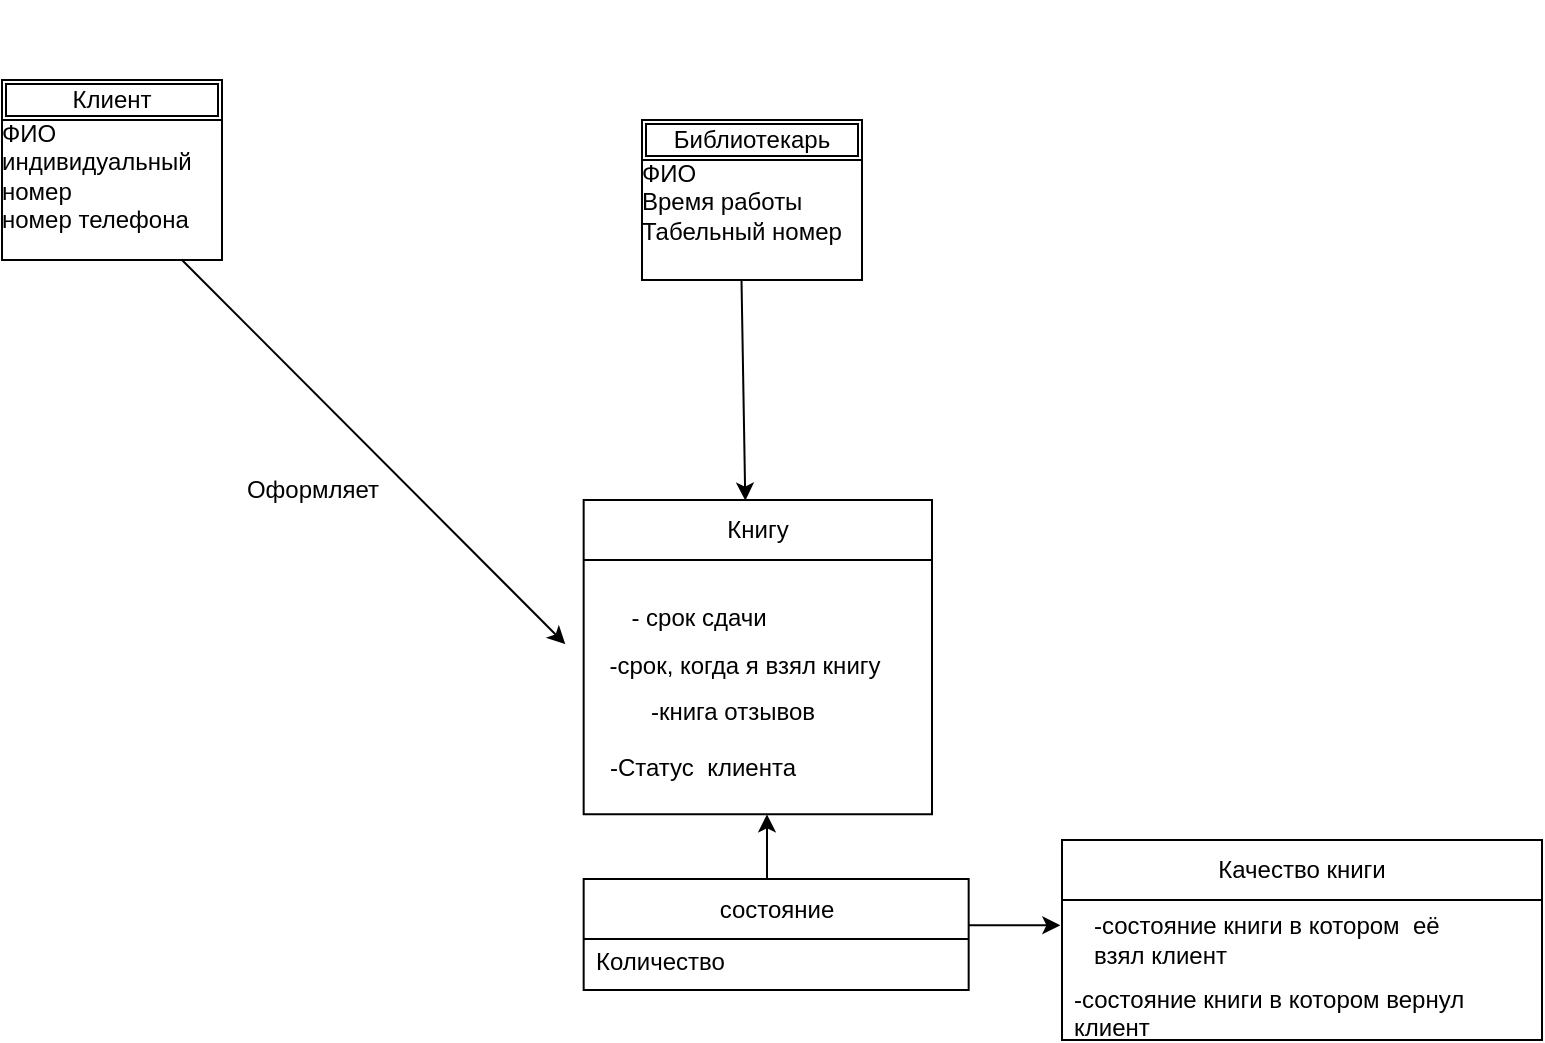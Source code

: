 <mxfile version="21.7.5" type="device">
  <diagram name="Страница — 1" id="1IsDaDmVfDHvlktngZlZ">
    <mxGraphModel dx="1969" dy="2098" grid="1" gridSize="10" guides="1" tooltips="1" connect="1" arrows="1" fold="1" page="1" pageScale="1" pageWidth="827" pageHeight="1169" math="0" shadow="0">
      <root>
        <mxCell id="0" />
        <mxCell id="1" parent="0" />
        <mxCell id="GGaO0zNDCGZiIxnmuJHY-79" value="" style="group" vertex="1" connectable="0" parent="1">
          <mxGeometry y="-10" width="770" height="520" as="geometry" />
        </mxCell>
        <mxCell id="GGaO0zNDCGZiIxnmuJHY-58" value="" style="endArrow=classic;html=1;rounded=0;entryX=0.464;entryY=0.002;entryDx=0;entryDy=0;entryPerimeter=0;" edge="1" parent="GGaO0zNDCGZiIxnmuJHY-79" target="GGaO0zNDCGZiIxnmuJHY-21">
          <mxGeometry width="50" height="50" relative="1" as="geometry">
            <mxPoint x="369.58" y="130" as="sourcePoint" />
            <mxPoint x="370" y="250" as="targetPoint" />
          </mxGeometry>
        </mxCell>
        <mxCell id="GGaO0zNDCGZiIxnmuJHY-70" value="" style="group" vertex="1" connectable="0" parent="GGaO0zNDCGZiIxnmuJHY-79">
          <mxGeometry x="315" width="115" height="140" as="geometry" />
        </mxCell>
        <mxCell id="GGaO0zNDCGZiIxnmuJHY-72" value="" style="group" vertex="1" connectable="0" parent="GGaO0zNDCGZiIxnmuJHY-70">
          <mxGeometry x="5" y="60" width="110" height="80" as="geometry" />
        </mxCell>
        <mxCell id="GGaO0zNDCGZiIxnmuJHY-62" value="ФИО&lt;br&gt;Время работы&lt;br&gt;Табельный номер&lt;br&gt;" style="verticalAlign=top;align=left;overflow=fill;fontSize=12;fontFamily=Helvetica;html=1;whiteSpace=wrap;" vertex="1" parent="GGaO0zNDCGZiIxnmuJHY-72">
          <mxGeometry y="20" width="110" height="60" as="geometry" />
        </mxCell>
        <mxCell id="GGaO0zNDCGZiIxnmuJHY-67" value="Библиотекарь" style="shape=ext;double=1;rounded=0;whiteSpace=wrap;html=1;" vertex="1" parent="GGaO0zNDCGZiIxnmuJHY-72">
          <mxGeometry width="110" height="20" as="geometry" />
        </mxCell>
        <mxCell id="GGaO0zNDCGZiIxnmuJHY-73" value="" style="group" vertex="1" connectable="0" parent="GGaO0zNDCGZiIxnmuJHY-79">
          <mxGeometry y="40" width="110" height="90" as="geometry" />
        </mxCell>
        <mxCell id="GGaO0zNDCGZiIxnmuJHY-63" value="ФИО&lt;br&gt;индивидуальный номер&lt;br&gt;номер телефона&lt;br&gt;" style="verticalAlign=top;align=left;overflow=fill;fontSize=12;fontFamily=Helvetica;html=1;whiteSpace=wrap;" vertex="1" parent="GGaO0zNDCGZiIxnmuJHY-73">
          <mxGeometry y="20" width="110" height="70" as="geometry" />
        </mxCell>
        <mxCell id="GGaO0zNDCGZiIxnmuJHY-65" value="Клиент" style="shape=ext;double=1;rounded=0;whiteSpace=wrap;html=1;" vertex="1" parent="GGaO0zNDCGZiIxnmuJHY-73">
          <mxGeometry width="110" height="20" as="geometry" />
        </mxCell>
        <mxCell id="GGaO0zNDCGZiIxnmuJHY-8" value="Оформляет" style="text;html=1;align=center;verticalAlign=middle;resizable=0;points=[];autosize=1;strokeColor=none;fillColor=none;container=0;rotation=0;" vertex="1" parent="GGaO0zNDCGZiIxnmuJHY-79">
          <mxGeometry x="110.0" y="230.003" width="90" height="30" as="geometry" />
        </mxCell>
        <mxCell id="GGaO0zNDCGZiIxnmuJHY-38" value="Качество книги" style="swimlane;fontStyle=0;childLayout=stackLayout;horizontal=1;startSize=30;horizontalStack=0;resizeParent=1;resizeParentMax=0;resizeLast=0;collapsible=1;marginBottom=0;whiteSpace=wrap;html=1;container=0;" vertex="1" parent="GGaO0zNDCGZiIxnmuJHY-79">
          <mxGeometry x="530" y="420" width="240" height="100" as="geometry" />
        </mxCell>
        <mxCell id="GGaO0zNDCGZiIxnmuJHY-46" value="" style="group" vertex="1" connectable="0" parent="GGaO0zNDCGZiIxnmuJHY-38">
          <mxGeometry y="30" width="240" height="70" as="geometry" />
        </mxCell>
        <mxCell id="GGaO0zNDCGZiIxnmuJHY-40" value="-состояние книги в котором вернул клиент" style="text;strokeColor=none;fillColor=none;align=left;verticalAlign=middle;spacingLeft=4;spacingRight=4;overflow=hidden;points=[[0,0.5],[1,0.5]];portConstraint=eastwest;rotatable=0;whiteSpace=wrap;html=1;container=0;" vertex="1" parent="GGaO0zNDCGZiIxnmuJHY-46">
          <mxGeometry y="40" width="210" height="30" as="geometry" />
        </mxCell>
        <mxCell id="GGaO0zNDCGZiIxnmuJHY-45" value="-состояние книги в котором&amp;nbsp; её взял клиент" style="text;strokeColor=none;fillColor=none;align=left;verticalAlign=middle;spacingLeft=4;spacingRight=4;overflow=hidden;points=[[0,0.5],[1,0.5]];portConstraint=eastwest;rotatable=0;whiteSpace=wrap;html=1;container=0;" vertex="1" parent="GGaO0zNDCGZiIxnmuJHY-46">
          <mxGeometry x="10" width="190" height="40" as="geometry" />
        </mxCell>
        <mxCell id="GGaO0zNDCGZiIxnmuJHY-6" value="" style="endArrow=classic;html=1;rounded=0;" edge="1" parent="GGaO0zNDCGZiIxnmuJHY-79">
          <mxGeometry width="50" height="50" relative="1" as="geometry">
            <mxPoint x="90" y="130" as="sourcePoint" />
            <mxPoint x="281.667" y="322.113" as="targetPoint" />
          </mxGeometry>
        </mxCell>
        <mxCell id="GGaO0zNDCGZiIxnmuJHY-21" value="Книгу" style="swimlane;fontStyle=0;childLayout=stackLayout;horizontal=1;startSize=30;horizontalStack=0;resizeParent=1;resizeParentMax=0;resizeLast=0;collapsible=1;marginBottom=0;whiteSpace=wrap;html=1;container=0;" vertex="1" parent="GGaO0zNDCGZiIxnmuJHY-79">
          <mxGeometry x="290.833" y="250" width="174.167" height="157.17" as="geometry" />
        </mxCell>
        <mxCell id="GGaO0zNDCGZiIxnmuJHY-24" value="-срок, когда я взял книгу" style="text;html=1;align=center;verticalAlign=middle;resizable=0;points=[];autosize=1;strokeColor=none;fillColor=none;container=0;" vertex="1" parent="GGaO0zNDCGZiIxnmuJHY-79">
          <mxGeometry x="290.833" y="318.207" width="160" height="30" as="geometry" />
        </mxCell>
        <mxCell id="GGaO0zNDCGZiIxnmuJHY-25" value="-книга отзывов" style="text;html=1;strokeColor=none;fillColor=none;align=center;verticalAlign=middle;whiteSpace=wrap;rounded=0;container=0;" vertex="1" parent="GGaO0zNDCGZiIxnmuJHY-79">
          <mxGeometry x="299" y="342.453" width="132.917" height="27.736" as="geometry" />
        </mxCell>
        <mxCell id="GGaO0zNDCGZiIxnmuJHY-26" value="-Статус&amp;nbsp; клиента" style="text;html=1;strokeColor=none;fillColor=none;align=center;verticalAlign=middle;whiteSpace=wrap;rounded=0;container=0;" vertex="1" parent="GGaO0zNDCGZiIxnmuJHY-79">
          <mxGeometry x="300" y="370.189" width="100.833" height="27.736" as="geometry" />
        </mxCell>
        <mxCell id="GGaO0zNDCGZiIxnmuJHY-27" value="&amp;nbsp; &amp;nbsp; &amp;nbsp; &amp;nbsp; &amp;nbsp;- срок сдачи" style="text;html=1;align=center;verticalAlign=middle;resizable=0;points=[];autosize=1;strokeColor=none;fillColor=none;container=0;" vertex="1" parent="GGaO0zNDCGZiIxnmuJHY-79">
          <mxGeometry x="273.333" y="294.377" width="120" height="30" as="geometry" />
        </mxCell>
        <mxCell id="GGaO0zNDCGZiIxnmuJHY-30" value="" style="endArrow=classic;html=1;rounded=0;" edge="1" parent="GGaO0zNDCGZiIxnmuJHY-79">
          <mxGeometry width="50" height="50" relative="1" as="geometry">
            <mxPoint x="382.5" y="444.151" as="sourcePoint" />
            <mxPoint x="382.5" y="407.17" as="targetPoint" />
          </mxGeometry>
        </mxCell>
        <mxCell id="GGaO0zNDCGZiIxnmuJHY-31" value="состояние" style="swimlane;fontStyle=0;childLayout=stackLayout;horizontal=1;startSize=30;horizontalStack=0;resizeParent=1;resizeParentMax=0;resizeLast=0;collapsible=1;marginBottom=0;whiteSpace=wrap;html=1;container=0;" vertex="1" parent="GGaO0zNDCGZiIxnmuJHY-79">
          <mxGeometry x="290.833" y="439.528" width="192.5" height="55.472" as="geometry" />
        </mxCell>
        <mxCell id="GGaO0zNDCGZiIxnmuJHY-35" value="" style="endArrow=classic;html=1;rounded=0;" edge="1" parent="GGaO0zNDCGZiIxnmuJHY-79">
          <mxGeometry width="50" height="50" relative="1" as="geometry">
            <mxPoint x="483.333" y="462.642" as="sourcePoint" />
            <mxPoint x="529.167" y="462.642" as="targetPoint" />
            <Array as="points">
              <mxPoint x="520" y="462.642" />
            </Array>
          </mxGeometry>
        </mxCell>
        <mxCell id="GGaO0zNDCGZiIxnmuJHY-32" value="Количество" style="text;strokeColor=none;fillColor=none;align=left;verticalAlign=middle;spacingLeft=4;spacingRight=4;overflow=hidden;points=[[0,0.5],[1,0.5]];portConstraint=eastwest;rotatable=0;whiteSpace=wrap;html=1;container=0;" vertex="1" parent="GGaO0zNDCGZiIxnmuJHY-79">
          <mxGeometry x="290.833" y="467.264" width="192.5" height="27.736" as="geometry" />
        </mxCell>
      </root>
    </mxGraphModel>
  </diagram>
</mxfile>
